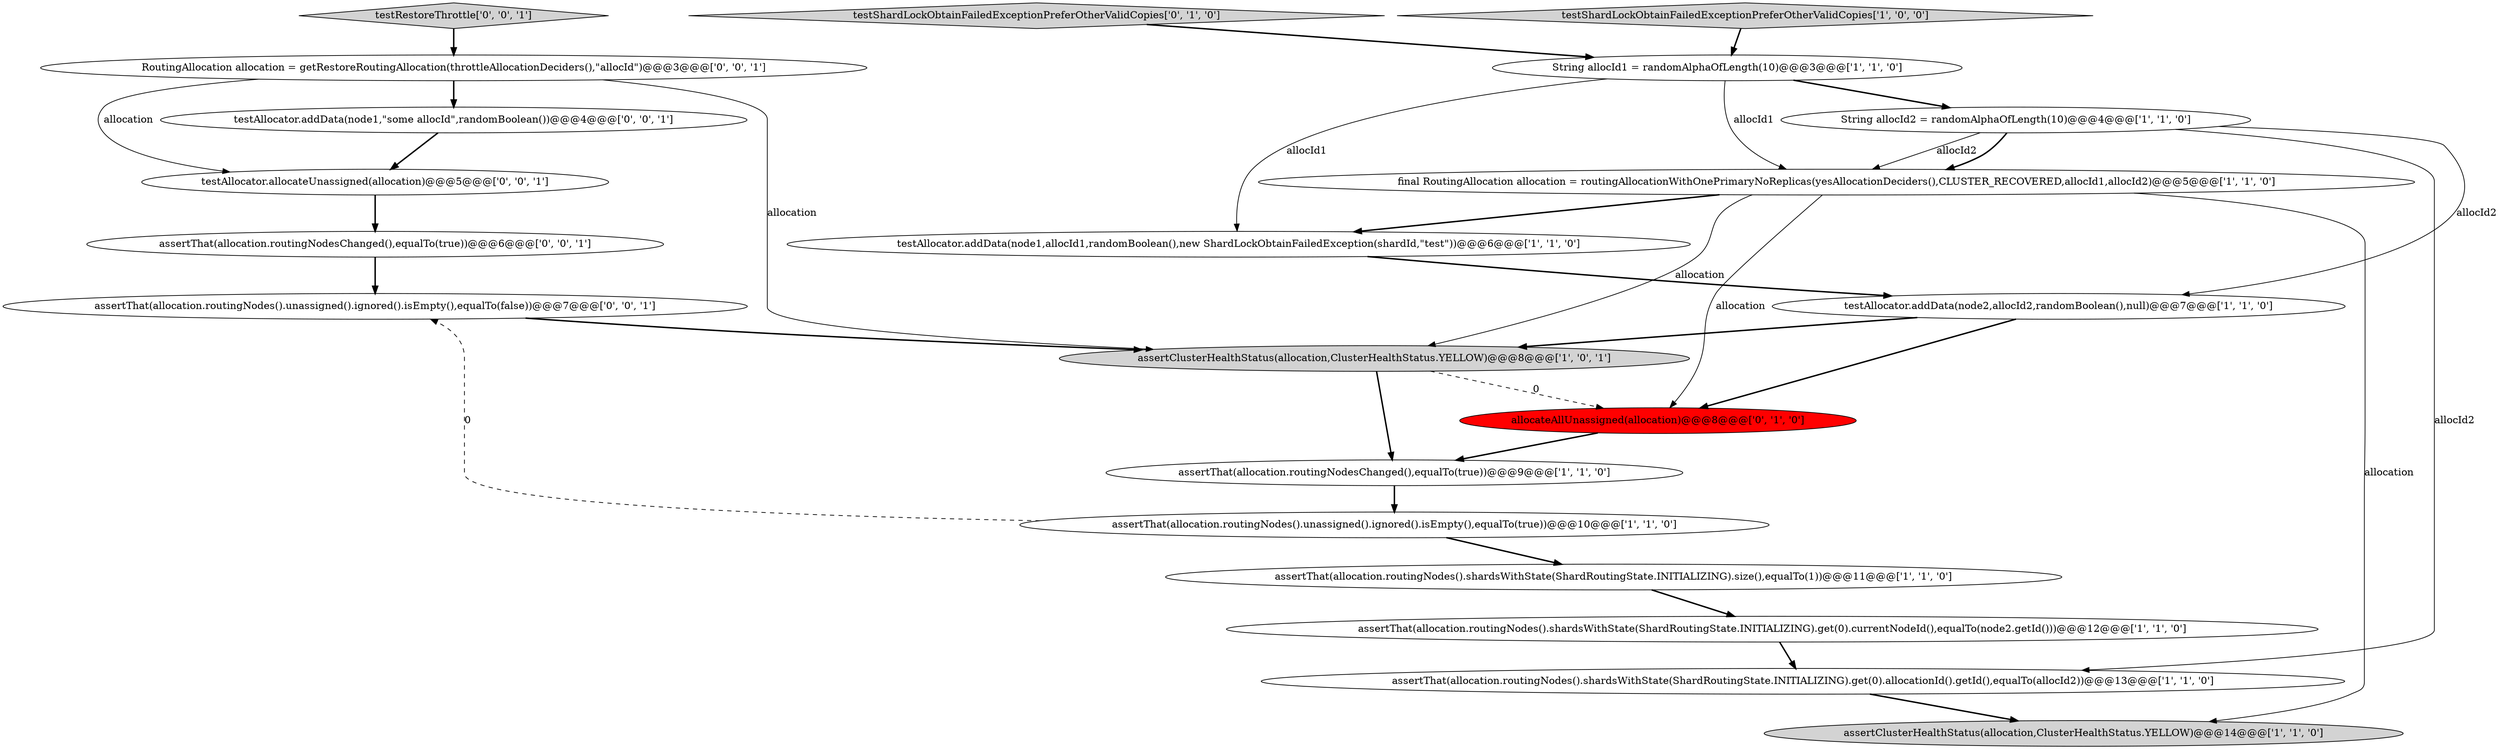 digraph {
16 [style = filled, label = "testRestoreThrottle['0', '0', '1']", fillcolor = lightgray, shape = diamond image = "AAA0AAABBB3BBB"];
2 [style = filled, label = "String allocId2 = randomAlphaOfLength(10)@@@4@@@['1', '1', '0']", fillcolor = white, shape = ellipse image = "AAA0AAABBB1BBB"];
4 [style = filled, label = "assertThat(allocation.routingNodes().shardsWithState(ShardRoutingState.INITIALIZING).size(),equalTo(1))@@@11@@@['1', '1', '0']", fillcolor = white, shape = ellipse image = "AAA0AAABBB1BBB"];
10 [style = filled, label = "assertClusterHealthStatus(allocation,ClusterHealthStatus.YELLOW)@@@14@@@['1', '1', '0']", fillcolor = lightgray, shape = ellipse image = "AAA0AAABBB1BBB"];
20 [style = filled, label = "testAllocator.addData(node1,\"some allocId\",randomBoolean())@@@4@@@['0', '0', '1']", fillcolor = white, shape = ellipse image = "AAA0AAABBB3BBB"];
13 [style = filled, label = "testShardLockObtainFailedExceptionPreferOtherValidCopies['0', '1', '0']", fillcolor = lightgray, shape = diamond image = "AAA0AAABBB2BBB"];
11 [style = filled, label = "testAllocator.addData(node1,allocId1,randomBoolean(),new ShardLockObtainFailedException(shardId,\"test\"))@@@6@@@['1', '1', '0']", fillcolor = white, shape = ellipse image = "AAA0AAABBB1BBB"];
5 [style = filled, label = "assertThat(allocation.routingNodes().unassigned().ignored().isEmpty(),equalTo(true))@@@10@@@['1', '1', '0']", fillcolor = white, shape = ellipse image = "AAA0AAABBB1BBB"];
14 [style = filled, label = "allocateAllUnassigned(allocation)@@@8@@@['0', '1', '0']", fillcolor = red, shape = ellipse image = "AAA1AAABBB2BBB"];
19 [style = filled, label = "assertThat(allocation.routingNodesChanged(),equalTo(true))@@@6@@@['0', '0', '1']", fillcolor = white, shape = ellipse image = "AAA0AAABBB3BBB"];
0 [style = filled, label = "testShardLockObtainFailedExceptionPreferOtherValidCopies['1', '0', '0']", fillcolor = lightgray, shape = diamond image = "AAA0AAABBB1BBB"];
9 [style = filled, label = "final RoutingAllocation allocation = routingAllocationWithOnePrimaryNoReplicas(yesAllocationDeciders(),CLUSTER_RECOVERED,allocId1,allocId2)@@@5@@@['1', '1', '0']", fillcolor = white, shape = ellipse image = "AAA0AAABBB1BBB"];
17 [style = filled, label = "assertThat(allocation.routingNodes().unassigned().ignored().isEmpty(),equalTo(false))@@@7@@@['0', '0', '1']", fillcolor = white, shape = ellipse image = "AAA0AAABBB3BBB"];
12 [style = filled, label = "assertThat(allocation.routingNodes().shardsWithState(ShardRoutingState.INITIALIZING).get(0).allocationId().getId(),equalTo(allocId2))@@@13@@@['1', '1', '0']", fillcolor = white, shape = ellipse image = "AAA0AAABBB1BBB"];
3 [style = filled, label = "assertClusterHealthStatus(allocation,ClusterHealthStatus.YELLOW)@@@8@@@['1', '0', '1']", fillcolor = lightgray, shape = ellipse image = "AAA0AAABBB1BBB"];
15 [style = filled, label = "testAllocator.allocateUnassigned(allocation)@@@5@@@['0', '0', '1']", fillcolor = white, shape = ellipse image = "AAA0AAABBB3BBB"];
8 [style = filled, label = "testAllocator.addData(node2,allocId2,randomBoolean(),null)@@@7@@@['1', '1', '0']", fillcolor = white, shape = ellipse image = "AAA0AAABBB1BBB"];
1 [style = filled, label = "assertThat(allocation.routingNodesChanged(),equalTo(true))@@@9@@@['1', '1', '0']", fillcolor = white, shape = ellipse image = "AAA0AAABBB1BBB"];
18 [style = filled, label = "RoutingAllocation allocation = getRestoreRoutingAllocation(throttleAllocationDeciders(),\"allocId\")@@@3@@@['0', '0', '1']", fillcolor = white, shape = ellipse image = "AAA0AAABBB3BBB"];
6 [style = filled, label = "assertThat(allocation.routingNodes().shardsWithState(ShardRoutingState.INITIALIZING).get(0).currentNodeId(),equalTo(node2.getId()))@@@12@@@['1', '1', '0']", fillcolor = white, shape = ellipse image = "AAA0AAABBB1BBB"];
7 [style = filled, label = "String allocId1 = randomAlphaOfLength(10)@@@3@@@['1', '1', '0']", fillcolor = white, shape = ellipse image = "AAA0AAABBB1BBB"];
1->5 [style = bold, label=""];
9->14 [style = solid, label="allocation"];
16->18 [style = bold, label=""];
9->11 [style = bold, label=""];
3->1 [style = bold, label=""];
2->9 [style = solid, label="allocId2"];
4->6 [style = bold, label=""];
8->3 [style = bold, label=""];
8->14 [style = bold, label=""];
19->17 [style = bold, label=""];
2->9 [style = bold, label=""];
9->3 [style = solid, label="allocation"];
15->19 [style = bold, label=""];
14->1 [style = bold, label=""];
0->7 [style = bold, label=""];
18->20 [style = bold, label=""];
12->10 [style = bold, label=""];
7->11 [style = solid, label="allocId1"];
18->3 [style = solid, label="allocation"];
5->17 [style = dashed, label="0"];
7->2 [style = bold, label=""];
13->7 [style = bold, label=""];
2->8 [style = solid, label="allocId2"];
2->12 [style = solid, label="allocId2"];
5->4 [style = bold, label=""];
7->9 [style = solid, label="allocId1"];
17->3 [style = bold, label=""];
9->10 [style = solid, label="allocation"];
11->8 [style = bold, label=""];
3->14 [style = dashed, label="0"];
20->15 [style = bold, label=""];
18->15 [style = solid, label="allocation"];
6->12 [style = bold, label=""];
}
